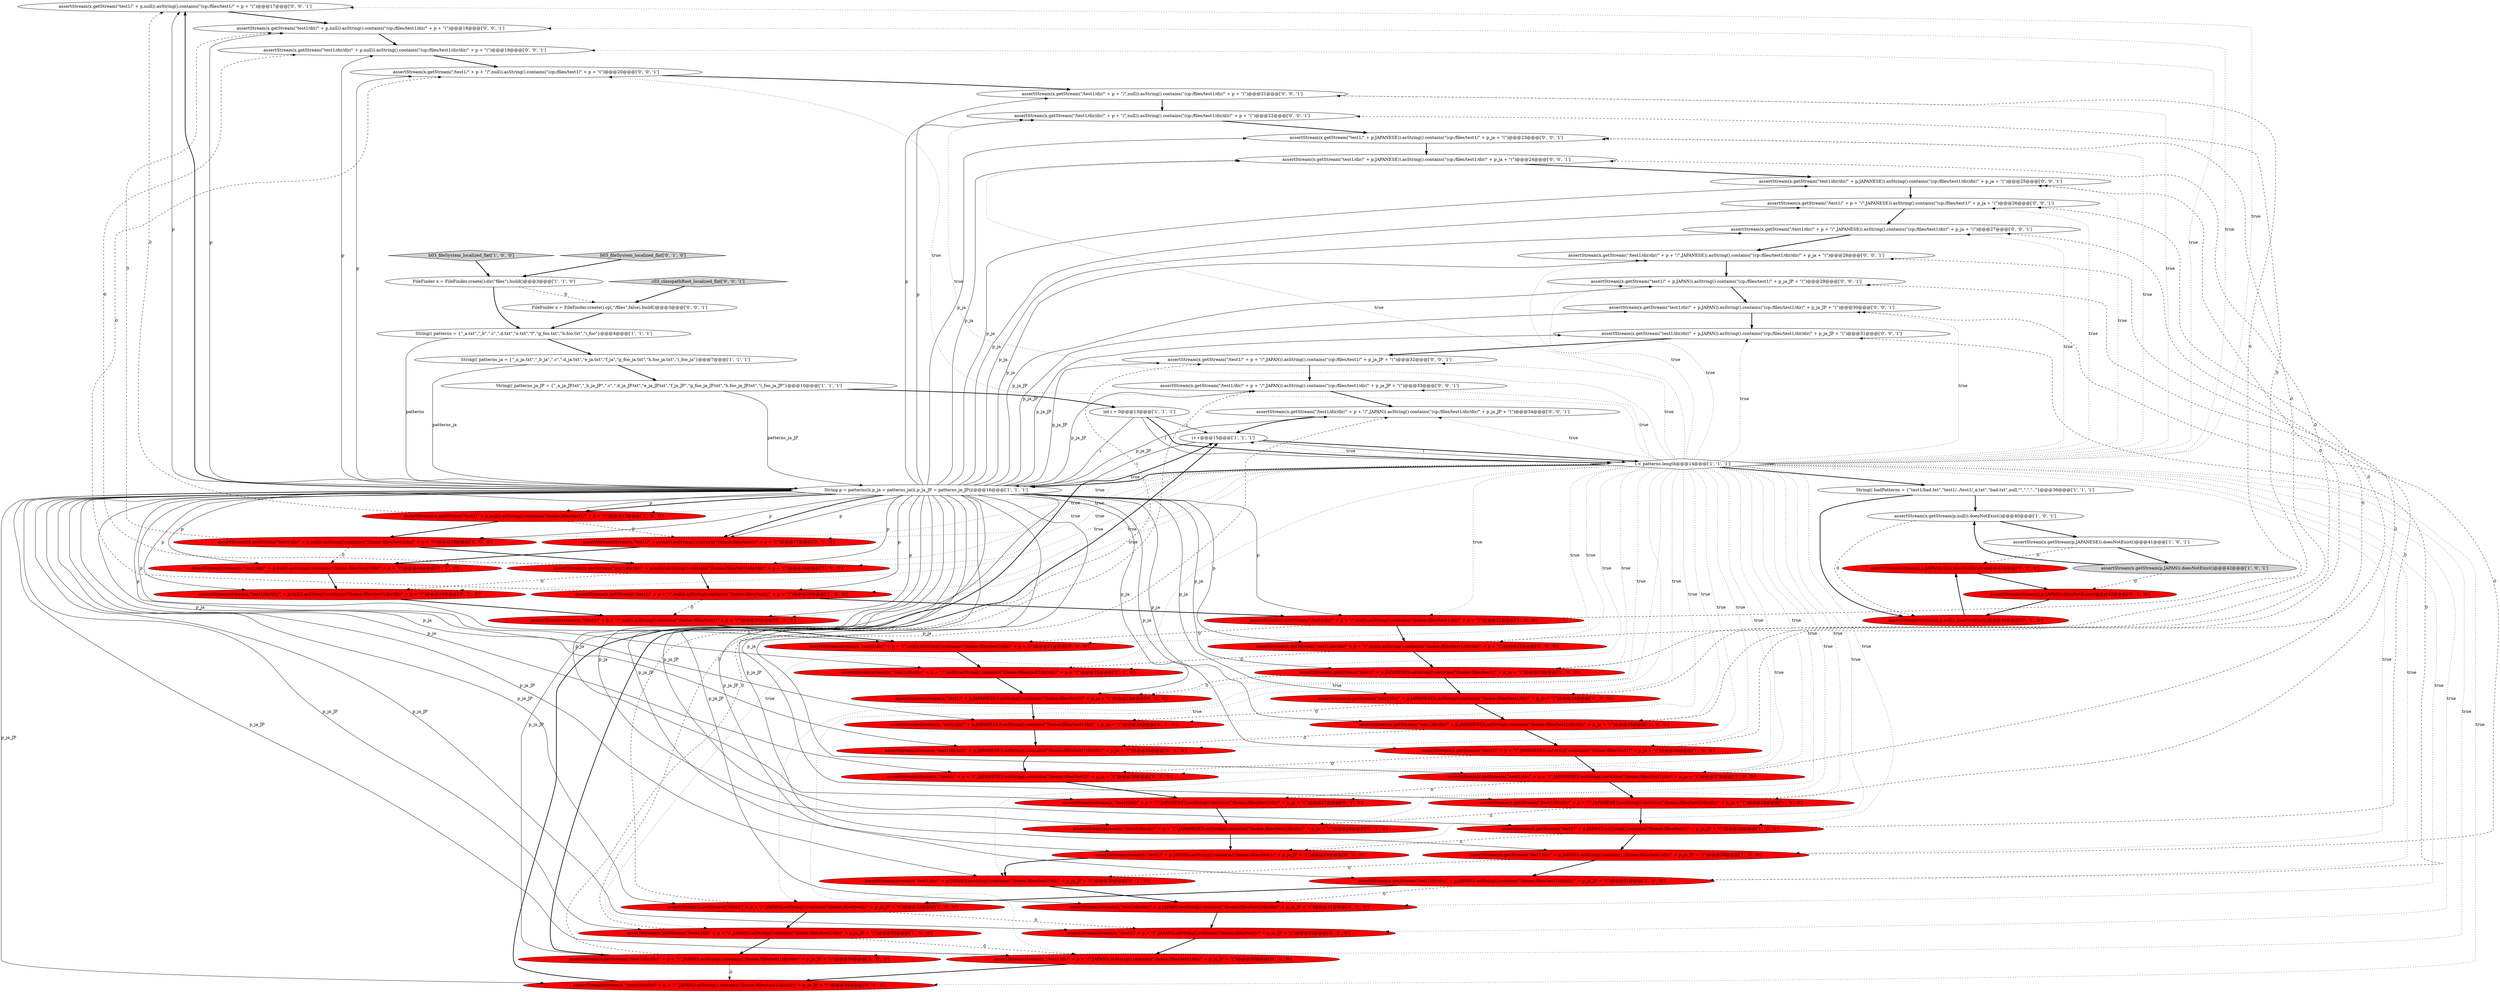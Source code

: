 digraph {
70 [style = filled, label = "assertStream(x.getStream(\"test1/\" + p,null)).asString().contains(\"(cp:/files/test1/\" + p + \"(\")@@@17@@@['0', '0', '1']", fillcolor = white, shape = ellipse image = "AAA0AAABBB3BBB"];
24 [style = filled, label = "assertStream(x.getStream(\"test1/dir/dir/\" + p,JAPANESE)).asString().contains(\"(home:/files/test1/dir/dir/\" + p_ja + \"(\")@@@25@@@['1', '0', '0']", fillcolor = red, shape = ellipse image = "AAA1AAABBB1BBB"];
2 [style = filled, label = "String(( patterns = {\"_a.txt\",\"_b\",\".c\",\".d.txt\",\"e.txt\",\"f\",\"g_foo.txt\",\"h.foo.txt\",\"i_foo\"}@@@4@@@['1', '1', '1']", fillcolor = white, shape = ellipse image = "AAA0AAABBB1BBB"];
27 [style = filled, label = "assertStream(x.getStream(\"test1/\" + p,JAPANESE)).asString().contains(\"(home:/files/test1/\" + p_ja + \"(\")@@@23@@@['1', '0', '0']", fillcolor = red, shape = ellipse image = "AAA1AAABBB1BBB"];
65 [style = filled, label = "assertStream(x.getStream(\"test1/dir/\" + p,null)).asString().contains(\"(cp:/files/test1/dir/\" + p + \"(\")@@@18@@@['0', '0', '1']", fillcolor = white, shape = ellipse image = "AAA0AAABBB3BBB"];
59 [style = filled, label = "assertStream(x.getStream(\"test1/\" + p,JAPAN)).asString().contains(\"(cp:/files/test1/\" + p_ja_JP + \"(\")@@@29@@@['0', '0', '1']", fillcolor = white, shape = ellipse image = "AAA0AAABBB3BBB"];
62 [style = filled, label = "assertStream(x.getStream(\"/test1/dir/\" + p + \"/\",JAPANESE)).asString().contains(\"(cp:/files/test1/dir/\" + p_ja + \"(\")@@@27@@@['0', '0', '1']", fillcolor = white, shape = ellipse image = "AAA0AAABBB3BBB"];
10 [style = filled, label = "assertStream(x.getStream(p,null)).doesNotExist()@@@40@@@['1', '0', '1']", fillcolor = white, shape = ellipse image = "AAA0AAABBB1BBB"];
14 [style = filled, label = "assertStream(x.getStream(\"test1/\" + p,null)).asString().contains(\"(home:/files/test1/\" + p + \"(\")@@@17@@@['1', '0', '0']", fillcolor = red, shape = ellipse image = "AAA1AAABBB1BBB"];
56 [style = filled, label = "c03_classpathRoot_localized_flat['0', '0', '1']", fillcolor = lightgray, shape = diamond image = "AAA0AAABBB3BBB"];
13 [style = filled, label = "int i = 0@@@13@@@['1', '1', '1']", fillcolor = white, shape = ellipse image = "AAA0AAABBB1BBB"];
57 [style = filled, label = "assertStream(x.getStream(\"test1/dir/dir/\" + p,null)).asString().contains(\"(cp:/files/test1/dir/dir/\" + p + \"(\")@@@19@@@['0', '0', '1']", fillcolor = white, shape = ellipse image = "AAA0AAABBB3BBB"];
71 [style = filled, label = "FileFinder x = FileFinder.create().cp(,\"/files\",false).build()@@@3@@@['0', '0', '1']", fillcolor = white, shape = ellipse image = "AAA0AAABBB3BBB"];
38 [style = filled, label = "assertStream(stream(x,\"/test1/dir/dir/\" + p + \"/\",JAPANESE)).asString().contains(\"(home:/files/test1/dir/dir/\" + p_ja + \"(\")@@@28@@@['0', '1', '0']", fillcolor = red, shape = ellipse image = "AAA1AAABBB2BBB"];
45 [style = filled, label = "assertStream(stream(x,\"test1/dir/dir/\" + p,null)).asString().contains(\"(home:/files/test1/dir/dir/\" + p + \"(\")@@@19@@@['0', '1', '0']", fillcolor = red, shape = ellipse image = "AAA1AAABBB2BBB"];
34 [style = filled, label = "b03_fileSystem_localized_flat['0', '1', '0']", fillcolor = lightgray, shape = diamond image = "AAA0AAABBB2BBB"];
41 [style = filled, label = "assertStream(stream(x,\"test1/\" + p,JAPANESE)).asString().contains(\"(home:/files/test1/\" + p_ja + \"(\")@@@23@@@['0', '1', '0']", fillcolor = red, shape = ellipse image = "AAA1AAABBB2BBB"];
21 [style = filled, label = "assertStream(x.getStream(\"test1/dir/\" + p,JAPANESE)).asString().contains(\"(home:/files/test1/dir/\" + p_ja + \"(\")@@@24@@@['1', '0', '0']", fillcolor = red, shape = ellipse image = "AAA1AAABBB1BBB"];
22 [style = filled, label = "assertStream(x.getStream(\"test1/dir/\" + p,JAPAN)).asString().contains(\"(home:/files/test1/dir/\" + p_ja_JP + \"(\")@@@30@@@['1', '0', '0']", fillcolor = red, shape = ellipse image = "AAA1AAABBB1BBB"];
52 [style = filled, label = "assertStream(stream(x,\"test1/\" + p,null)).asString().contains(\"(home:/files/test1/\" + p + \"(\")@@@17@@@['0', '1', '0']", fillcolor = red, shape = ellipse image = "AAA1AAABBB2BBB"];
25 [style = filled, label = "assertStream(x.getStream(\"/test1/dir/\" + p + \"/\",JAPAN)).asString().contains(\"(home:/files/test1/dir/\" + p_ja_JP + \"(\")@@@33@@@['1', '0', '0']", fillcolor = red, shape = ellipse image = "AAA1AAABBB1BBB"];
67 [style = filled, label = "assertStream(x.getStream(\"/test1/dir/\" + p + \"/\",null)).asString().contains(\"(cp:/files/test1/dir/\" + p + \"(\")@@@21@@@['0', '0', '1']", fillcolor = white, shape = ellipse image = "AAA0AAABBB3BBB"];
72 [style = filled, label = "assertStream(x.getStream(\"/test1/\" + p + \"/\",JAPAN)).asString().contains(\"(cp:/files/test1/\" + p_ja_JP + \"(\")@@@32@@@['0', '0', '1']", fillcolor = white, shape = ellipse image = "AAA0AAABBB3BBB"];
26 [style = filled, label = "assertStream(x.getStream(\"test1/\" + p,JAPAN)).asString().contains(\"(home:/files/test1/\" + p_ja_JP + \"(\")@@@29@@@['1', '0', '0']", fillcolor = red, shape = ellipse image = "AAA1AAABBB1BBB"];
68 [style = filled, label = "assertStream(x.getStream(\"test1/dir/\" + p,JAPANESE)).asString().contains(\"(cp:/files/test1/dir/\" + p_ja + \"(\")@@@24@@@['0', '0', '1']", fillcolor = white, shape = ellipse image = "AAA0AAABBB3BBB"];
33 [style = filled, label = "assertStream(stream(x,\"/test1/dir/\" + p + \"/\",JAPANESE)).asString().contains(\"(home:/files/test1/dir/\" + p_ja + \"(\")@@@27@@@['0', '1', '0']", fillcolor = red, shape = ellipse image = "AAA1AAABBB2BBB"];
7 [style = filled, label = "assertStream(x.getStream(\"test1/dir/dir/\" + p,JAPAN)).asString().contains(\"(home:/files/test1/dir/dir/\" + p_ja_JP + \"(\")@@@31@@@['1', '0', '0']", fillcolor = red, shape = ellipse image = "AAA1AAABBB1BBB"];
31 [style = filled, label = "assertStream(stream(x,\"/test1/\" + p + \"/\",JAPANESE)).asString().contains(\"(home:/files/test1/\" + p_ja + \"(\")@@@26@@@['0', '1', '0']", fillcolor = red, shape = ellipse image = "AAA1AAABBB2BBB"];
39 [style = filled, label = "assertStream(stream(x,\"/test1/dir/dir/\" + p + \"/\",JAPAN)).asString().contains(\"(home:/files/test1/dir/dir/\" + p_ja_JP + \"(\")@@@34@@@['0', '1', '0']", fillcolor = red, shape = ellipse image = "AAA1AAABBB2BBB"];
35 [style = filled, label = "assertStream(stream(x,\"/test1/\" + p + \"/\",JAPAN)).asString().contains(\"(home:/files/test1/\" + p_ja_JP + \"(\")@@@32@@@['0', '1', '0']", fillcolor = red, shape = ellipse image = "AAA1AAABBB2BBB"];
43 [style = filled, label = "assertStream(stream(x,\"/test1/dir/dir/\" + p + \"/\",null)).asString().contains(\"(home:/files/test1/dir/dir/\" + p + \"(\")@@@22@@@['0', '1', '0']", fillcolor = red, shape = ellipse image = "AAA1AAABBB2BBB"];
44 [style = filled, label = "assertStream(stream(x,\"test1/\" + p,JAPAN)).asString().contains(\"(home:/files/test1/\" + p_ja_JP + \"(\")@@@29@@@['0', '1', '0']", fillcolor = red, shape = ellipse image = "AAA1AAABBB2BBB"];
69 [style = filled, label = "assertStream(x.getStream(\"/test1/\" + p + \"/\",JAPANESE)).asString().contains(\"(cp:/files/test1/\" + p_ja + \"(\")@@@26@@@['0', '0', '1']", fillcolor = white, shape = ellipse image = "AAA0AAABBB3BBB"];
48 [style = filled, label = "assertStream(stream(x,p,JAPANESE)).doesNotExist()@@@41@@@['0', '1', '0']", fillcolor = red, shape = ellipse image = "AAA1AAABBB2BBB"];
1 [style = filled, label = "String(( patterns_ja_JP = {\"_a_ja_JP.txt\",\"_b_ja_JP\",\".c\",\".d_ja_JP.txt\",\"e_ja_JP.txt\",\"f_ja_JP\",\"g_foo_ja_JP.txt\",\"h.foo_ja_JP.txt\",\"i_foo_ja_JP\"}@@@10@@@['1', '1', '1']", fillcolor = white, shape = ellipse image = "AAA0AAABBB1BBB"];
30 [style = filled, label = "assertStream(x.getStream(\"/test1/dir/dir/\" + p + \"/\",JAPANESE)).asString().contains(\"(home:/files/test1/dir/dir/\" + p_ja + \"(\")@@@28@@@['1', '0', '0']", fillcolor = red, shape = ellipse image = "AAA1AAABBB1BBB"];
20 [style = filled, label = "assertStream(x.getStream(\"/test1/dir/dir/\" + p + \"/\",null)).asString().contains(\"(home:/files/test1/dir/dir/\" + p + \"(\")@@@22@@@['1', '0', '0']", fillcolor = red, shape = ellipse image = "AAA1AAABBB1BBB"];
29 [style = filled, label = "assertStream(x.getStream(p,JAPANESE)).doesNotExist()@@@41@@@['1', '0', '1']", fillcolor = white, shape = ellipse image = "AAA0AAABBB1BBB"];
8 [style = filled, label = "assertStream(x.getStream(\"/test1/dir/\" + p + \"/\",null)).asString().contains(\"(home:/files/test1/dir/\" + p + \"(\")@@@21@@@['1', '0', '0']", fillcolor = red, shape = ellipse image = "AAA1AAABBB1BBB"];
15 [style = filled, label = "assertStream(x.getStream(\"/test1/\" + p + \"/\",null)).asString().contains(\"(home:/files/test1/\" + p + \"(\")@@@20@@@['1', '0', '0']", fillcolor = red, shape = ellipse image = "AAA1AAABBB1BBB"];
23 [style = filled, label = "String p = patterns(i(,p_ja = patterns_ja(i(,p_ja_JP = patterns_ja_JP(i(@@@16@@@['1', '1', '1']", fillcolor = white, shape = ellipse image = "AAA0AAABBB1BBB"];
55 [style = filled, label = "assertStream(x.getStream(\"test1/dir/dir/\" + p,JAPANESE)).asString().contains(\"(cp:/files/test1/dir/dir/\" + p_ja + \"(\")@@@25@@@['0', '0', '1']", fillcolor = white, shape = ellipse image = "AAA0AAABBB3BBB"];
58 [style = filled, label = "assertStream(x.getStream(\"/test1/dir/dir/\" + p + \"/\",JAPANESE)).asString().contains(\"(cp:/files/test1/dir/dir/\" + p_ja + \"(\")@@@28@@@['0', '0', '1']", fillcolor = white, shape = ellipse image = "AAA0AAABBB3BBB"];
46 [style = filled, label = "assertStream(stream(x,\"/test1/dir/\" + p + \"/\",null)).asString().contains(\"(home:/files/test1/dir/\" + p + \"(\")@@@21@@@['0', '1', '0']", fillcolor = red, shape = ellipse image = "AAA1AAABBB2BBB"];
3 [style = filled, label = "assertStream(x.getStream(\"test1/dir/dir/\" + p,null)).asString().contains(\"(home:/files/test1/dir/dir/\" + p + \"(\")@@@19@@@['1', '0', '0']", fillcolor = red, shape = ellipse image = "AAA1AAABBB1BBB"];
32 [style = filled, label = "assertStream(stream(x,p,JAPAN)).doesNotExist()@@@42@@@['0', '1', '0']", fillcolor = red, shape = ellipse image = "AAA1AAABBB2BBB"];
28 [style = filled, label = "assertStream(x.getStream(\"/test1/dir/\" + p + \"/\",JAPANESE)).asString().contains(\"(home:/files/test1/dir/\" + p_ja + \"(\")@@@27@@@['1', '0', '0']", fillcolor = red, shape = ellipse image = "AAA1AAABBB1BBB"];
37 [style = filled, label = "assertStream(stream(x,\"/test1/dir/\" + p + \"/\",JAPAN)).asString().contains(\"(home:/files/test1/dir/\" + p_ja_JP + \"(\")@@@33@@@['0', '1', '0']", fillcolor = red, shape = ellipse image = "AAA1AAABBB2BBB"];
4 [style = filled, label = "assertStream(x.getStream(\"/test1/dir/dir/\" + p + \"/\",JAPAN)).asString().contains(\"(home:/files/test1/dir/dir/\" + p_ja_JP + \"(\")@@@34@@@['1', '0', '0']", fillcolor = red, shape = ellipse image = "AAA1AAABBB1BBB"];
40 [style = filled, label = "assertStream(stream(x,\"test1/dir/dir/\" + p,JAPAN)).asString().contains(\"(home:/files/test1/dir/dir/\" + p_ja_JP + \"(\")@@@31@@@['0', '1', '0']", fillcolor = red, shape = ellipse image = "AAA1AAABBB2BBB"];
54 [style = filled, label = "assertStream(x.getStream(\"test1/dir/\" + p,JAPAN)).asString().contains(\"(cp:/files/test1/dir/\" + p_ja_JP + \"(\")@@@30@@@['0', '0', '1']", fillcolor = white, shape = ellipse image = "AAA0AAABBB3BBB"];
61 [style = filled, label = "assertStream(x.getStream(\"test1/\" + p,JAPANESE)).asString().contains(\"(cp:/files/test1/\" + p_ja + \"(\")@@@23@@@['0', '0', '1']", fillcolor = white, shape = ellipse image = "AAA0AAABBB3BBB"];
51 [style = filled, label = "assertStream(stream(x,\"test1/dir/\" + p,JAPANESE)).asString().contains(\"(home:/files/test1/dir/\" + p_ja + \"(\")@@@24@@@['0', '1', '0']", fillcolor = red, shape = ellipse image = "AAA1AAABBB2BBB"];
0 [style = filled, label = "assertStream(x.getStream(\"/test1/\" + p + \"/\",JAPANESE)).asString().contains(\"(home:/files/test1/\" + p_ja + \"(\")@@@26@@@['1', '0', '0']", fillcolor = red, shape = ellipse image = "AAA1AAABBB1BBB"];
47 [style = filled, label = "assertStream(stream(x,p,null)).doesNotExist()@@@40@@@['0', '1', '0']", fillcolor = red, shape = ellipse image = "AAA1AAABBB2BBB"];
11 [style = filled, label = "FileFinder x = FileFinder.create().dir(\"files\").build()@@@3@@@['1', '1', '0']", fillcolor = white, shape = ellipse image = "AAA0AAABBB1BBB"];
49 [style = filled, label = "assertStream(stream(x,\"test1/dir/\" + p,JAPAN)).asString().contains(\"(home:/files/test1/dir/\" + p_ja_JP + \"(\")@@@30@@@['0', '1', '0']", fillcolor = red, shape = ellipse image = "AAA1AAABBB2BBB"];
60 [style = filled, label = "assertStream(x.getStream(\"/test1/\" + p + \"/\",null)).asString().contains(\"(cp:/files/test1/\" + p + \"(\")@@@20@@@['0', '0', '1']", fillcolor = white, shape = ellipse image = "AAA0AAABBB3BBB"];
66 [style = filled, label = "assertStream(x.getStream(\"/test1/dir/\" + p + \"/\",JAPAN)).asString().contains(\"(cp:/files/test1/dir/\" + p_ja_JP + \"(\")@@@33@@@['0', '0', '1']", fillcolor = white, shape = ellipse image = "AAA0AAABBB3BBB"];
5 [style = filled, label = "assertStream(x.getStream(\"test1/dir/\" + p,null)).asString().contains(\"(home:/files/test1/dir/\" + p + \"(\")@@@18@@@['1', '0', '0']", fillcolor = red, shape = ellipse image = "AAA1AAABBB1BBB"];
12 [style = filled, label = "i < patterns.length@@@14@@@['1', '1', '1']", fillcolor = white, shape = diamond image = "AAA0AAABBB1BBB"];
19 [style = filled, label = "String(( patterns_ja = {\"_a_ja.txt\",\"_b_ja\",\".c\",\".d_ja.txt\",\"e_ja.txt\",\"f_ja\",\"g_foo_ja.txt\",\"h.foo_ja.txt\",\"i_foo_ja\"}@@@7@@@['1', '1', '1']", fillcolor = white, shape = ellipse image = "AAA0AAABBB1BBB"];
6 [style = filled, label = "b03_fileSystem_localized_flat['1', '0', '0']", fillcolor = lightgray, shape = diamond image = "AAA0AAABBB1BBB"];
50 [style = filled, label = "assertStream(stream(x,\"test1/dir/\" + p,null)).asString().contains(\"(home:/files/test1/dir/\" + p + \"(\")@@@18@@@['0', '1', '0']", fillcolor = red, shape = ellipse image = "AAA1AAABBB2BBB"];
53 [style = filled, label = "assertStream(x.getStream(\"/test1/dir/dir/\" + p + \"/\",JAPAN)).asString().contains(\"(cp:/files/test1/dir/dir/\" + p_ja_JP + \"(\")@@@34@@@['0', '0', '1']", fillcolor = white, shape = ellipse image = "AAA0AAABBB3BBB"];
63 [style = filled, label = "assertStream(x.getStream(\"test1/dir/dir/\" + p,JAPAN)).asString().contains(\"(cp:/files/test1/dir/dir/\" + p_ja_JP + \"(\")@@@31@@@['0', '0', '1']", fillcolor = white, shape = ellipse image = "AAA0AAABBB3BBB"];
36 [style = filled, label = "assertStream(stream(x,\"/test1/\" + p + \"/\",null)).asString().contains(\"(home:/files/test1/\" + p + \"(\")@@@20@@@['0', '1', '0']", fillcolor = red, shape = ellipse image = "AAA1AAABBB2BBB"];
16 [style = filled, label = "assertStream(x.getStream(\"/test1/\" + p + \"/\",JAPAN)).asString().contains(\"(home:/files/test1/\" + p_ja_JP + \"(\")@@@32@@@['1', '0', '0']", fillcolor = red, shape = ellipse image = "AAA1AAABBB1BBB"];
18 [style = filled, label = "String(( badPatterns = {\"test1/bad.txt\",\"test1/../test1/_a.txt\",\"bad.txt\",null,\"\",\".\",\"..\"}@@@36@@@['1', '1', '1']", fillcolor = white, shape = ellipse image = "AAA0AAABBB1BBB"];
17 [style = filled, label = "assertStream(x.getStream(p,JAPAN)).doesNotExist()@@@42@@@['1', '0', '1']", fillcolor = lightgray, shape = ellipse image = "AAA0AAABBB1BBB"];
64 [style = filled, label = "assertStream(x.getStream(\"/test1/dir/dir/\" + p + \"/\",null)).asString().contains(\"(cp:/files/test1/dir/dir/\" + p + \"(\")@@@22@@@['0', '0', '1']", fillcolor = white, shape = ellipse image = "AAA0AAABBB3BBB"];
9 [style = filled, label = "i++@@@15@@@['1', '1', '1']", fillcolor = white, shape = ellipse image = "AAA0AAABBB1BBB"];
42 [style = filled, label = "assertStream(stream(x,\"test1/dir/dir/\" + p,JAPANESE)).asString().contains(\"(home:/files/test1/dir/dir/\" + p_ja + \"(\")@@@25@@@['0', '1', '0']", fillcolor = red, shape = ellipse image = "AAA1AAABBB2BBB"];
5->3 [style = bold, label=""];
63->72 [style = bold, label=""];
23->24 [style = solid, label="p_ja"];
12->39 [style = dotted, label="true"];
12->40 [style = dotted, label="true"];
23->50 [style = solid, label="p"];
38->44 [style = bold, label=""];
12->65 [style = dotted, label="true"];
12->60 [style = dotted, label="true"];
12->8 [style = dotted, label="true"];
39->9 [style = bold, label=""];
54->63 [style = bold, label=""];
9->23 [style = solid, label="i"];
16->35 [style = dashed, label="0"];
70->65 [style = bold, label=""];
65->57 [style = bold, label=""];
12->59 [style = dotted, label="true"];
13->23 [style = solid, label="i"];
12->15 [style = dotted, label="true"];
12->42 [style = dotted, label="true"];
21->24 [style = bold, label=""];
15->60 [style = dashed, label="0"];
4->39 [style = dashed, label="0"];
7->63 [style = dashed, label="0"];
1->13 [style = bold, label=""];
12->21 [style = dotted, label="true"];
26->22 [style = bold, label=""];
23->60 [style = solid, label="p"];
12->35 [style = dotted, label="true"];
24->42 [style = dashed, label="0"];
20->27 [style = bold, label=""];
23->27 [style = solid, label="p_ja"];
23->33 [style = solid, label="p_ja"];
19->1 [style = bold, label=""];
0->69 [style = dashed, label="0"];
8->20 [style = bold, label=""];
61->68 [style = bold, label=""];
23->26 [style = solid, label="p_ja_JP"];
12->20 [style = dotted, label="true"];
35->37 [style = bold, label=""];
12->61 [style = dotted, label="true"];
23->52 [style = bold, label=""];
23->45 [style = solid, label="p"];
6->11 [style = bold, label=""];
23->72 [style = solid, label="p_ja_JP"];
12->46 [style = dotted, label="true"];
7->16 [style = bold, label=""];
12->58 [style = dotted, label="true"];
12->18 [style = bold, label=""];
50->45 [style = bold, label=""];
12->69 [style = dotted, label="true"];
12->51 [style = dotted, label="true"];
12->70 [style = dotted, label="true"];
12->54 [style = dotted, label="true"];
12->53 [style = dotted, label="true"];
25->66 [style = dashed, label="0"];
58->59 [style = bold, label=""];
25->37 [style = dashed, label="0"];
49->40 [style = bold, label=""];
12->63 [style = dotted, label="true"];
23->3 [style = solid, label="p"];
59->54 [style = bold, label=""];
23->37 [style = solid, label="p_ja_JP"];
12->33 [style = dotted, label="true"];
23->20 [style = solid, label="p"];
23->39 [style = solid, label="p_ja_JP"];
12->3 [style = dotted, label="true"];
23->65 [style = solid, label="p"];
28->33 [style = dashed, label="0"];
21->68 [style = dashed, label="0"];
4->53 [style = dashed, label="0"];
23->66 [style = solid, label="p_ja_JP"];
12->31 [style = dotted, label="true"];
67->64 [style = bold, label=""];
12->23 [style = dotted, label="true"];
28->30 [style = bold, label=""];
47->48 [style = bold, label=""];
24->0 [style = bold, label=""];
23->31 [style = solid, label="p_ja"];
12->44 [style = dotted, label="true"];
56->71 [style = bold, label=""];
30->26 [style = bold, label=""];
22->49 [style = dashed, label="0"];
27->61 [style = dashed, label="0"];
23->51 [style = solid, label="p_ja"];
57->60 [style = bold, label=""];
42->31 [style = bold, label=""];
44->49 [style = bold, label=""];
23->42 [style = solid, label="p_ja"];
23->57 [style = solid, label="p"];
23->67 [style = solid, label="p"];
8->46 [style = dashed, label="0"];
15->36 [style = dashed, label="0"];
26->44 [style = dashed, label="0"];
24->55 [style = dashed, label="0"];
22->7 [style = bold, label=""];
13->12 [style = solid, label="i"];
69->62 [style = bold, label=""];
23->70 [style = solid, label="p"];
23->69 [style = solid, label="p_ja"];
12->50 [style = dotted, label="true"];
23->14 [style = bold, label=""];
23->25 [style = solid, label="p_ja_JP"];
2->23 [style = solid, label="patterns"];
23->55 [style = solid, label="p_ja"];
11->71 [style = dashed, label="0"];
36->46 [style = bold, label=""];
12->27 [style = dotted, label="true"];
12->22 [style = dotted, label="true"];
23->14 [style = solid, label="p"];
13->12 [style = bold, label=""];
12->57 [style = dotted, label="true"];
23->5 [style = solid, label="p"];
23->62 [style = solid, label="p_ja"];
31->33 [style = bold, label=""];
12->62 [style = dotted, label="true"];
12->66 [style = dotted, label="true"];
48->32 [style = bold, label=""];
12->0 [style = dotted, label="true"];
23->70 [style = bold, label=""];
23->46 [style = solid, label="p"];
12->4 [style = dotted, label="true"];
51->42 [style = bold, label=""];
23->15 [style = solid, label="p"];
12->7 [style = dotted, label="true"];
12->25 [style = dotted, label="true"];
23->30 [style = solid, label="p_ja"];
22->54 [style = dashed, label="0"];
12->37 [style = dotted, label="true"];
46->43 [style = bold, label=""];
30->38 [style = dashed, label="0"];
4->9 [style = bold, label=""];
17->10 [style = bold, label=""];
23->58 [style = solid, label="p_ja"];
29->17 [style = bold, label=""];
40->35 [style = bold, label=""];
12->67 [style = dotted, label="true"];
18->47 [style = bold, label=""];
27->41 [style = dashed, label="0"];
3->57 [style = dashed, label="0"];
55->69 [style = bold, label=""];
12->43 [style = dotted, label="true"];
45->36 [style = bold, label=""];
12->36 [style = dotted, label="true"];
23->16 [style = solid, label="p_ja_JP"];
12->41 [style = dotted, label="true"];
12->49 [style = dotted, label="true"];
23->21 [style = solid, label="p_ja"];
8->67 [style = dashed, label="0"];
23->59 [style = solid, label="p_ja_JP"];
29->48 [style = dashed, label="0"];
23->44 [style = solid, label="p_ja_JP"];
12->26 [style = dotted, label="true"];
14->52 [style = dashed, label="0"];
23->52 [style = solid, label="p"];
23->63 [style = solid, label="p_ja_JP"];
23->40 [style = solid, label="p_ja_JP"];
18->10 [style = bold, label=""];
23->8 [style = solid, label="p"];
3->45 [style = dashed, label="0"];
12->24 [style = dotted, label="true"];
43->41 [style = bold, label=""];
23->7 [style = solid, label="p_ja_JP"];
52->50 [style = bold, label=""];
64->61 [style = bold, label=""];
23->41 [style = solid, label="p_ja"];
12->72 [style = dotted, label="true"];
9->12 [style = bold, label=""];
23->35 [style = solid, label="p_ja_JP"];
12->68 [style = dotted, label="true"];
53->9 [style = bold, label=""];
27->21 [style = bold, label=""];
20->43 [style = dashed, label="0"];
15->8 [style = bold, label=""];
37->39 [style = bold, label=""];
23->36 [style = solid, label="p"];
14->5 [style = bold, label=""];
23->54 [style = solid, label="p_ja_JP"];
7->40 [style = dashed, label="0"];
5->50 [style = dashed, label="0"];
23->0 [style = solid, label="p_ja"];
13->9 [style = solid, label="i"];
23->28 [style = solid, label="p_ja"];
26->59 [style = dashed, label="0"];
2->19 [style = bold, label=""];
1->23 [style = solid, label="patterns_ja_JP"];
66->53 [style = bold, label=""];
23->68 [style = solid, label="p_ja"];
62->58 [style = bold, label=""];
71->2 [style = bold, label=""];
20->64 [style = dashed, label="0"];
23->38 [style = solid, label="p_ja"];
25->4 [style = bold, label=""];
23->43 [style = solid, label="p"];
16->25 [style = bold, label=""];
17->32 [style = dashed, label="0"];
3->15 [style = bold, label=""];
23->22 [style = solid, label="p_ja_JP"];
12->38 [style = dotted, label="true"];
12->64 [style = dotted, label="true"];
11->2 [style = bold, label=""];
34->11 [style = bold, label=""];
12->30 [style = dotted, label="true"];
23->4 [style = solid, label="p_ja_JP"];
12->28 [style = dotted, label="true"];
19->23 [style = solid, label="patterns_ja"];
12->14 [style = dotted, label="true"];
60->67 [style = bold, label=""];
32->47 [style = bold, label=""];
12->45 [style = dotted, label="true"];
10->29 [style = bold, label=""];
12->16 [style = dotted, label="true"];
12->5 [style = dotted, label="true"];
41->51 [style = bold, label=""];
12->55 [style = dotted, label="true"];
30->58 [style = dashed, label="0"];
68->55 [style = bold, label=""];
0->31 [style = dashed, label="0"];
16->72 [style = dashed, label="0"];
21->51 [style = dashed, label="0"];
23->64 [style = solid, label="p"];
33->38 [style = bold, label=""];
12->23 [style = bold, label=""];
72->66 [style = bold, label=""];
23->49 [style = solid, label="p_ja_JP"];
23->61 [style = solid, label="p_ja"];
23->53 [style = solid, label="p_ja_JP"];
14->70 [style = dashed, label="0"];
28->62 [style = dashed, label="0"];
10->47 [style = dashed, label="0"];
5->65 [style = dashed, label="0"];
9->12 [style = solid, label="i"];
0->28 [style = bold, label=""];
12->9 [style = dotted, label="true"];
12->52 [style = dotted, label="true"];
}
